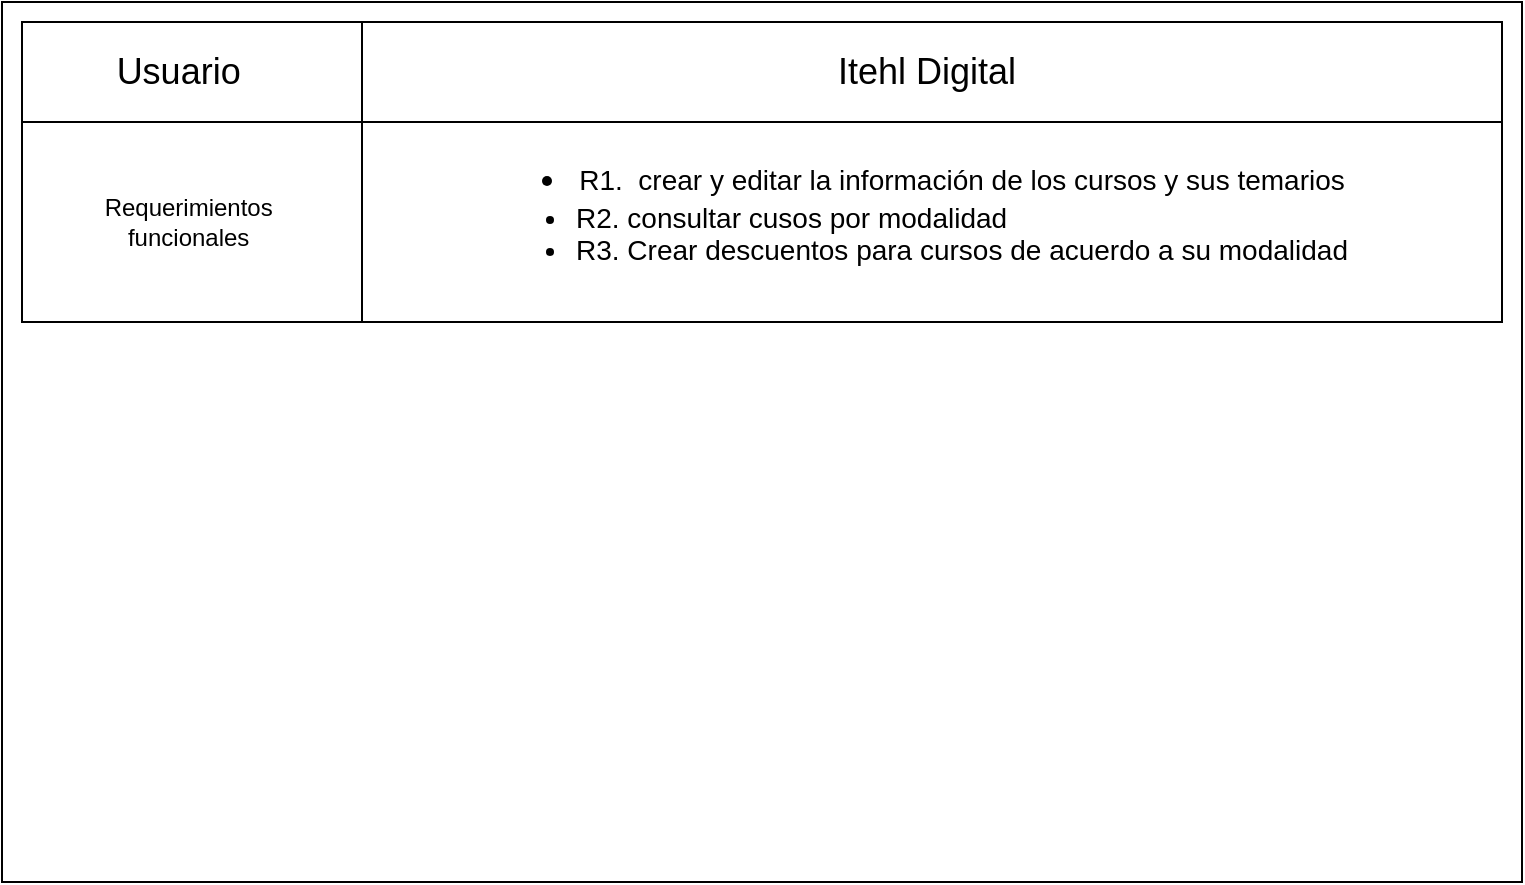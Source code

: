 <mxfile version="17.1.3" type="github">
  <diagram id="_wc4sK7ETuSvs1Dsnz3L" name="Page-1">
    <mxGraphModel dx="868" dy="450" grid="1" gridSize="10" guides="1" tooltips="1" connect="1" arrows="1" fold="1" page="1" pageScale="1" pageWidth="827" pageHeight="1169" math="0" shadow="0">
      <root>
        <mxCell id="0" />
        <mxCell id="1" parent="0" />
        <mxCell id="LsevK2w9nOIdbDsLI1gQ-1" value="" style="rounded=0;whiteSpace=wrap;html=1;" vertex="1" parent="1">
          <mxGeometry x="40" y="40" width="760" height="440" as="geometry" />
        </mxCell>
        <mxCell id="LsevK2w9nOIdbDsLI1gQ-2" value="" style="rounded=0;whiteSpace=wrap;html=1;" vertex="1" parent="1">
          <mxGeometry x="50" y="50" width="170" height="50" as="geometry" />
        </mxCell>
        <mxCell id="LsevK2w9nOIdbDsLI1gQ-3" value="&lt;font style=&quot;font-size: 18px&quot;&gt;Usuario&lt;/font&gt;&amp;nbsp;" style="text;html=1;strokeColor=none;fillColor=none;align=center;verticalAlign=middle;whiteSpace=wrap;rounded=0;" vertex="1" parent="1">
          <mxGeometry x="100" y="60" width="60" height="30" as="geometry" />
        </mxCell>
        <mxCell id="LsevK2w9nOIdbDsLI1gQ-4" value="Itehl Digital&amp;nbsp;" style="rounded=0;whiteSpace=wrap;html=1;fontSize=18;" vertex="1" parent="1">
          <mxGeometry x="220" y="50" width="570" height="50" as="geometry" />
        </mxCell>
        <mxCell id="LsevK2w9nOIdbDsLI1gQ-5" value="Requerimientos&amp;nbsp;&lt;br&gt;funcionales&amp;nbsp;" style="rounded=0;whiteSpace=wrap;html=1;" vertex="1" parent="1">
          <mxGeometry x="50" y="100" width="170" height="100" as="geometry" />
        </mxCell>
        <mxCell id="LsevK2w9nOIdbDsLI1gQ-6" value="&lt;div&gt;&lt;span style=&quot;font-size: 14px&quot;&gt;&lt;br&gt;&lt;/span&gt;&lt;/div&gt;" style="rounded=0;whiteSpace=wrap;html=1;fontSize=18;" vertex="1" parent="1">
          <mxGeometry x="220" y="100" width="570" height="100" as="geometry" />
        </mxCell>
        <mxCell id="LsevK2w9nOIdbDsLI1gQ-7" value="&lt;ul&gt;&lt;li style=&quot;font-size: 18px&quot;&gt;&lt;font style=&quot;font-size: 14px&quot;&gt;R1.&amp;nbsp; crear y editar la información de los cursos y sus temarios&lt;/font&gt;&lt;/li&gt;&lt;li style=&quot;text-align: left&quot;&gt;R2. consultar cusos por modalidad&amp;nbsp;&lt;/li&gt;&lt;li style=&quot;text-align: left&quot;&gt;R3. Crear descuentos para cursos de acuerdo a su modalidad&lt;/li&gt;&lt;/ul&gt;" style="text;html=1;strokeColor=none;fillColor=none;align=center;verticalAlign=middle;whiteSpace=wrap;rounded=0;fontSize=14;" vertex="1" parent="1">
          <mxGeometry x="240" y="100" width="520" height="90" as="geometry" />
        </mxCell>
      </root>
    </mxGraphModel>
  </diagram>
</mxfile>
